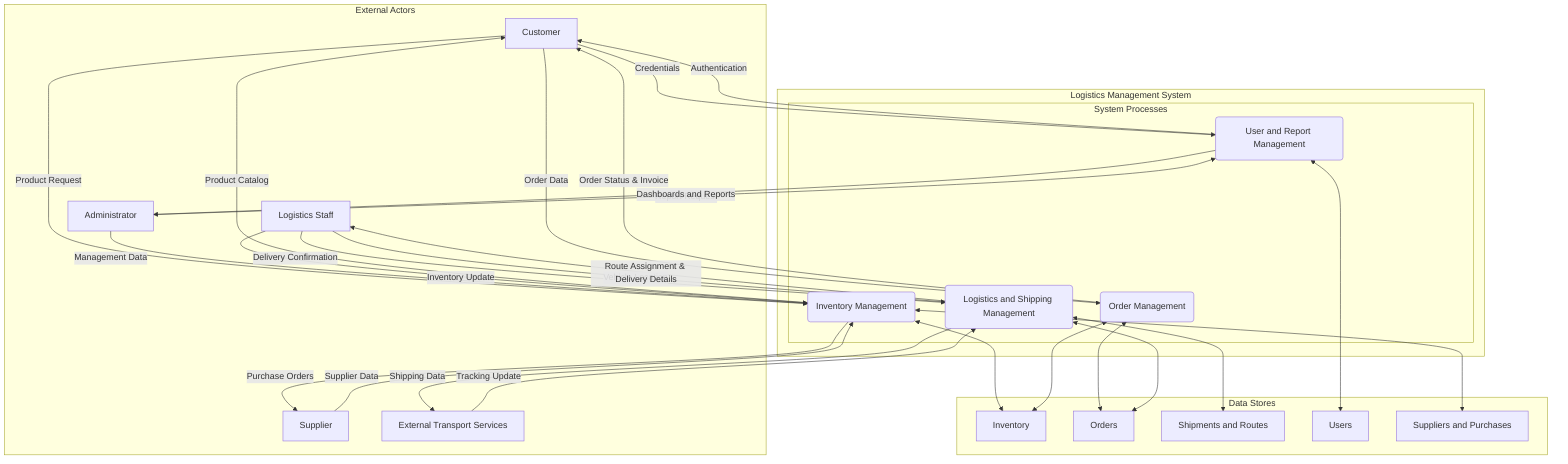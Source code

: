 graph TD
    %% Define external actors/entities
    subgraph External Actors
        Customer[Customer]
        Admin[Administrator]
        LogisticsStaff[Logistics Staff]
        Supplier[Supplier]
        TransportServices[External Transport Services]
    end

    %% Define the main system process
    subgraph Logistics Management System
        subgraph System Processes
            P1(Order Management)
            P2(Inventory Management)
            P3(Logistics and Shipping Management)
            P4(User and Report Management)
        end
    end

    %% Define data stores
    subgraph Data Stores
        D1[Inventory]
        D2[Orders]
        D3[Shipments and Routes]
        D4[Users]
        D5[Suppliers and Purchases]
    end

    %% Define data flows
    %% Data flows for Customer
    Customer -- Order Data --> P1
    P1 -- Order Status & Invoice --> Customer
    Customer -- Credentials --> P4
    P4 -- Authentication --> Customer
    Customer -- Product Request --> P2
    P2 -- Product Catalog --> Customer

    %% Data flows for Administrator
    Admin -- Management Data --> P2
    Admin -- Report Request --> P4
    P4 -- Dashboards and Reports --> Admin

    %% Data flows for Logistics Staff
    LogisticsStaff -- Inventory Update --> P2
    LogisticsStaff -- Delivery Confirmation --> P3
    LogisticsStaff -- Vehicle Location --> P3
    P3 -- Route Assignment & Delivery Details --> LogisticsStaff

    %% Data flows for Supplier
    Supplier -- Supplier Data --> P2
    P2 -- Purchase Orders --> Supplier

    %% Data flows for Transport Services
    TransportServices -- Tracking Update --> P3
    P3 -- Shipping Data --> TransportServices

    %% Connections between processes and data stores
    P1 <--> D2
    P2 <--> D1
    P3 <--> D3
    P4 <--> D4
    P2 <--> D5
    P1 <--> D1
    P3 <--> D2